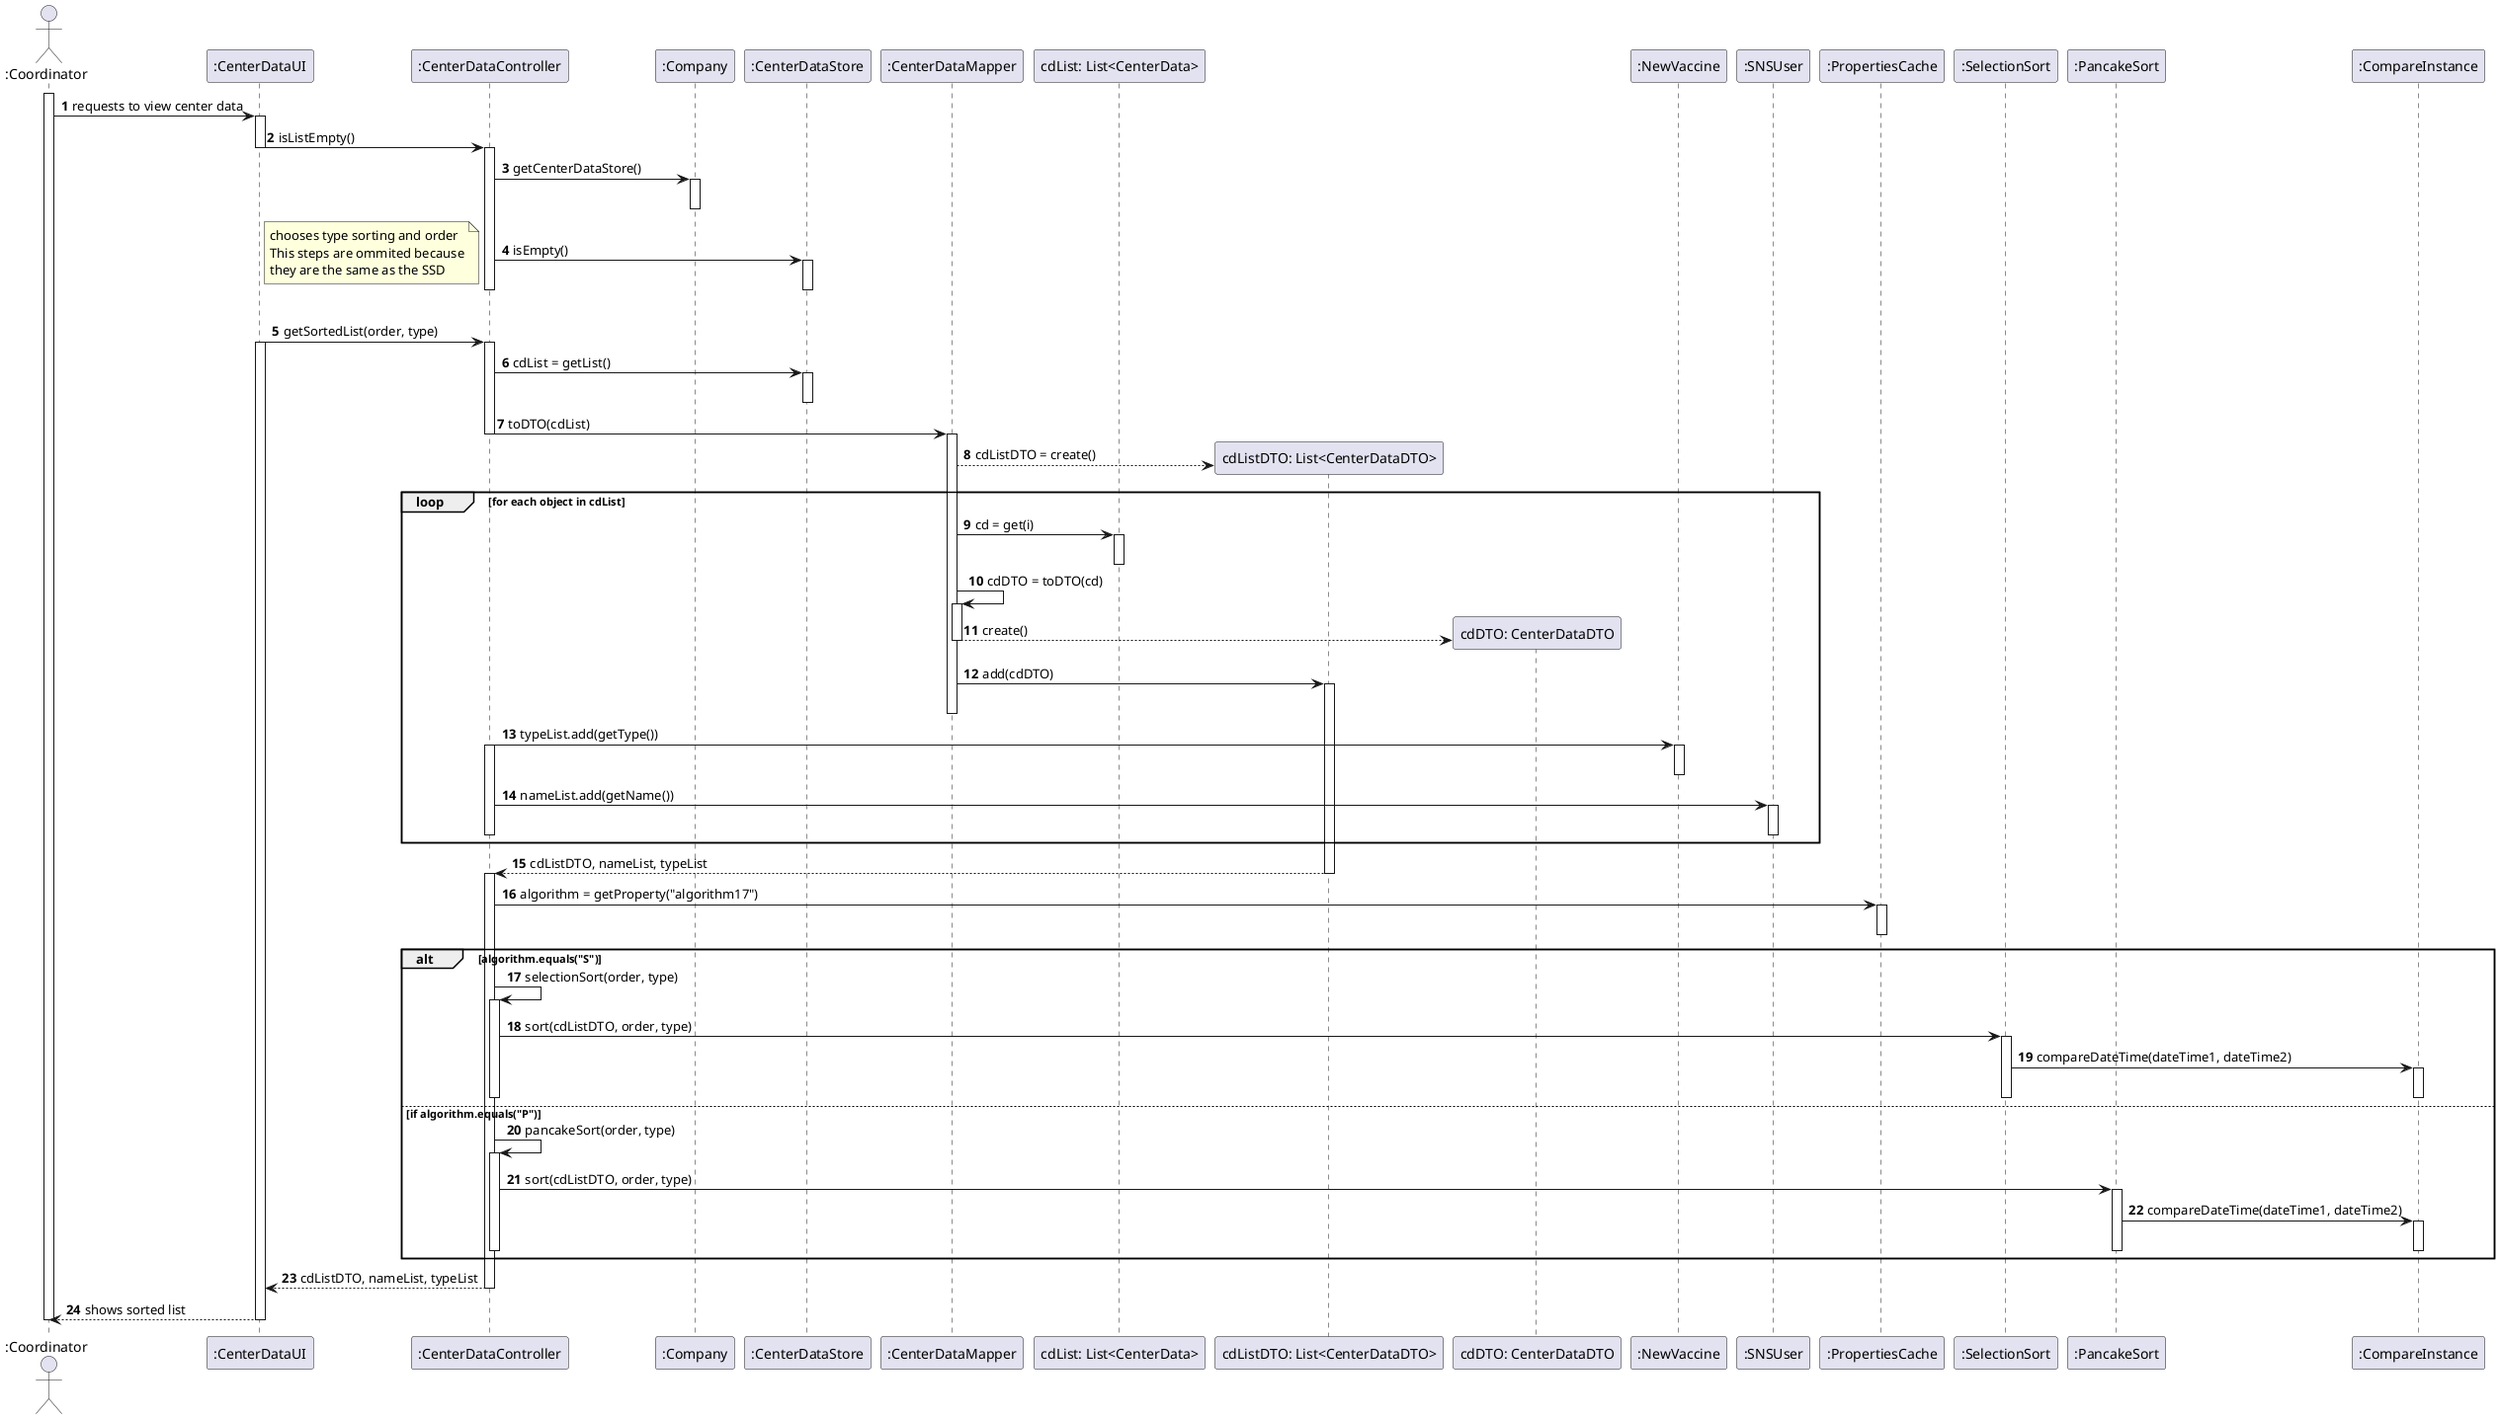 @startuml

autonumber
actor ":Coordinator" as cord
participant ":CenterDataUI" as ui
participant ":CenterDataController" as ctrl
participant ":Company" as comp
participant ":CenterDataStore" as store
participant ":CenterDataMapper" as map
participant "cdList: List<CenterData>" as list
participant "cdListDTO: List<CenterDataDTO>" as dtoList
participant "cdDTO: CenterDataDTO" as cdDto
participant ":NewVaccine" as vac
participant ":SNSUser" as sns
participant ":PropertiesCache" as prop
participant ":SelectionSort" as sort1
participant ":PancakeSort" as sort2
participant ":CompareInstance" as compare

activate cord

cord -> ui : requests to view center data
activate ui
ui -> ctrl : isListEmpty()
deactivate ui
activate ctrl
ctrl -> comp : getCenterDataStore()
activate comp
deactivate comp
ctrl -> store: isEmpty()
activate store
deactivate store
deactivate ctrl

note left: chooses type sorting and order\nThis steps are ommited because\nthey are the same as the SSD

ui -> ctrl : getSortedList(order, type)
activate ui
activate ctrl
ctrl -> store : cdList = getList()
activate store
deactivate store
ctrl -> map : toDTO(cdList)
deactivate ctrl
activate map
map --> dtoList** : cdListDTO = create()
loop for each object in cdList
map -> list : cd = get(i)
activate list
deactivate list
map -> map : cdDTO = toDTO(cd)
activate map
map --> cdDto** : create()
deactivate map
map -> dtoList : add(cdDTO)
activate dtoList
deactivate map
ctrl -> vac : typeList.add(getType())
activate ctrl
activate vac
deactivate vac
ctrl -> sns : nameList.add(getName())
activate sns
deactivate sns
deactivate ctrl
end loop
dtoList --> ctrl : cdListDTO, nameList, typeList
deactivate dtoList
activate ctrl
ctrl -> prop : algorithm = getProperty("algorithm17")
activate prop
deactivate prop
alt algorithm.equals("S")
ctrl -> ctrl : selectionSort(order, type)
activate ctrl
ctrl -> sort1 : sort(cdListDTO, order, type)
activate sort1
sort1 -> compare : compareDateTime(dateTime1, dateTime2)
activate compare
deactivate compare
deactivate sort1
deactivate ctrl
else if algorithm.equals("P")
ctrl -> ctrl : pancakeSort(order, type)
activate ctrl
ctrl -> sort2 : sort(cdListDTO, order, type)
activate sort2
sort2 -> compare : compareDateTime(dateTime1, dateTime2)
activate compare
deactivate compare
deactivate sort2
deactivate ctrl
end alt
ctrl --> ui : cdListDTO, nameList, typeList
deactivate ctrl
ui --> cord : shows sorted list
deactivate ui
deactivate cord

@enduml


